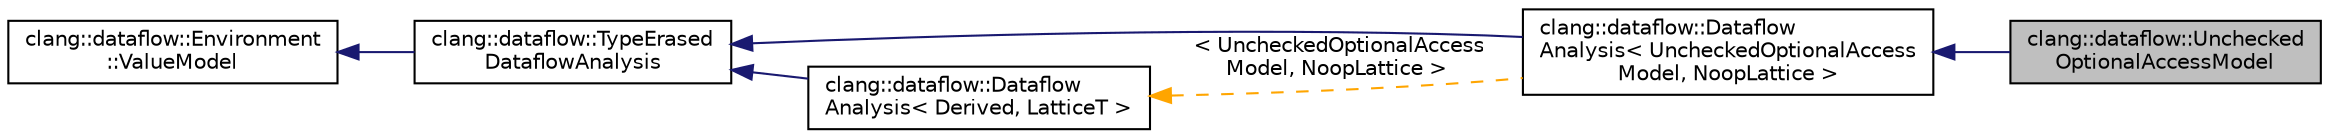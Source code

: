 digraph "clang::dataflow::UncheckedOptionalAccessModel"
{
 // LATEX_PDF_SIZE
  bgcolor="transparent";
  edge [fontname="Helvetica",fontsize="10",labelfontname="Helvetica",labelfontsize="10"];
  node [fontname="Helvetica",fontsize="10",shape=record];
  rankdir="LR";
  Node1 [label="clang::dataflow::Unchecked\lOptionalAccessModel",height=0.2,width=0.4,color="black", fillcolor="grey75", style="filled", fontcolor="black",tooltip="Dataflow analysis that models whether optionals hold values or not."];
  Node2 -> Node1 [dir="back",color="midnightblue",fontsize="10",style="solid",fontname="Helvetica"];
  Node2 [label="clang::dataflow::Dataflow\lAnalysis\< UncheckedOptionalAccess\lModel, NoopLattice \>",height=0.2,width=0.4,color="black",URL="$classclang_1_1dataflow_1_1DataflowAnalysis.html",tooltip=" "];
  Node3 -> Node2 [dir="back",color="midnightblue",fontsize="10",style="solid",fontname="Helvetica"];
  Node3 [label="clang::dataflow::TypeErased\lDataflowAnalysis",height=0.2,width=0.4,color="black",URL="$classclang_1_1dataflow_1_1TypeErasedDataflowAnalysis.html",tooltip="Type-erased base class for dataflow analyses built on a single lattice type."];
  Node4 -> Node3 [dir="back",color="midnightblue",fontsize="10",style="solid",fontname="Helvetica"];
  Node4 [label="clang::dataflow::Environment\l::ValueModel",height=0.2,width=0.4,color="black",URL="$classclang_1_1dataflow_1_1Environment_1_1ValueModel.html",tooltip="Supplements Environment with non-standard comparison and join operations."];
  Node5 -> Node2 [dir="back",color="orange",fontsize="10",style="dashed",label=" \< UncheckedOptionalAccess\lModel, NoopLattice \>" ,fontname="Helvetica"];
  Node5 [label="clang::dataflow::Dataflow\lAnalysis\< Derived, LatticeT \>",height=0.2,width=0.4,color="black",URL="$classclang_1_1dataflow_1_1DataflowAnalysis.html",tooltip="Base class template for dataflow analyses built on a single lattice type."];
  Node3 -> Node5 [dir="back",color="midnightblue",fontsize="10",style="solid",fontname="Helvetica"];
}
